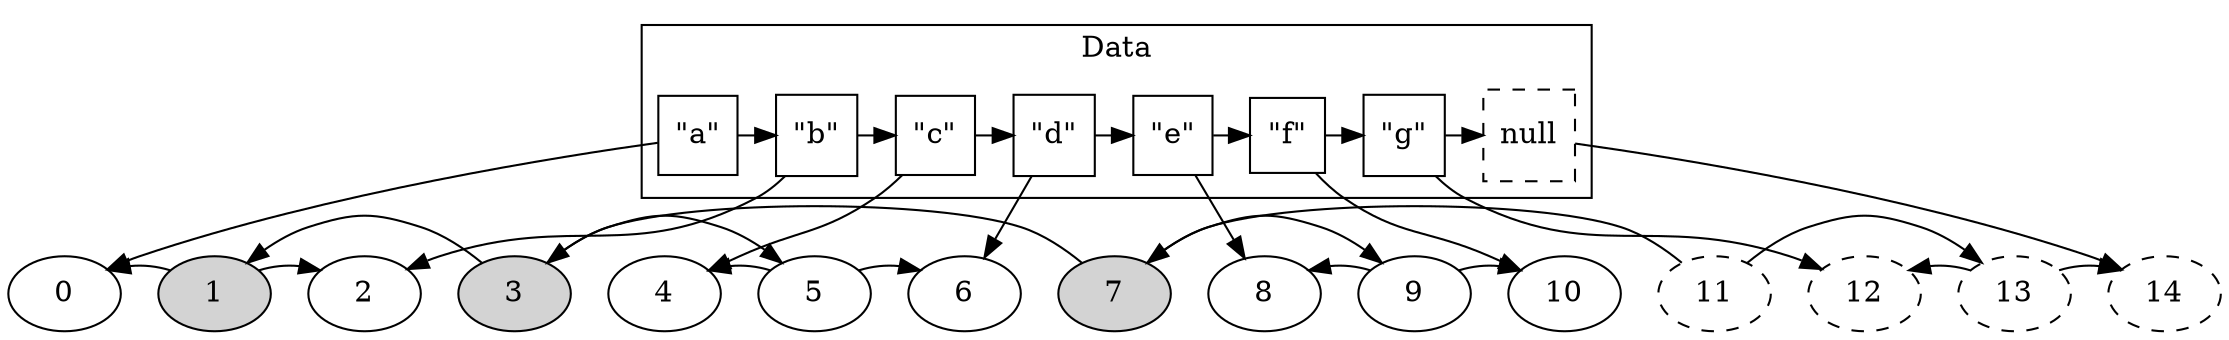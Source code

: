 digraph {

  subgraph cluster_0 {
    label="Data";
    labelloc=t;

    subgraph data {
      rank=same;
      node[shape=square];
      // Data Order
      a -> b -> c -> d -> e -> f -> g -> null;
      a[label="\"a\""];
      b[label="\"b\""];
      c[label="\"c\""];
      d[label="\"d\""];
      e[label="\"e\""];
      f[label="\"f\""];
      g[label="\"g\""];
      null[style=dashed];
    }

  }

  subgraph index {

    subgraph appending {
      rank=same;
      node[style=dashed];
      11;
      13;
      12;
      14;
    }

    subgraph heads {
      node[style=filled];
      1;
      3;
      7;
      11;
    }

  }

  subgraph log {
    rank=same;
    edge[style=invis];
    0 -> 1 -> 2 -> 3 -> 4 -> 5 -> 6 -> 7 -> 8 -> 9 -> 10 -> 11 -> 12 -> 13 -> 14;
  }

  // Index Tree
  1 -> 0;
  3 -> 1;
  2 -> 1[dir=back];
  5 -> 3[dir=back];
  5 -> 4;
  6 -> 5[dir=back];
  7 -> 3;
  9 -> 7[dir=back];
  9 -> 8;
  10 -> 9[dir=back];
  11 -> 7;
  13 -> 11[dir=back];
  13 -> 12;
  14 -> 13[dir=back];

  // Index-to-Data
  a -> 0;
  b -> 2;
  c -> 4;
  d -> 6;
  e -> 8;
  f -> 10;
  g -> 12;
  null -> 14;
}
